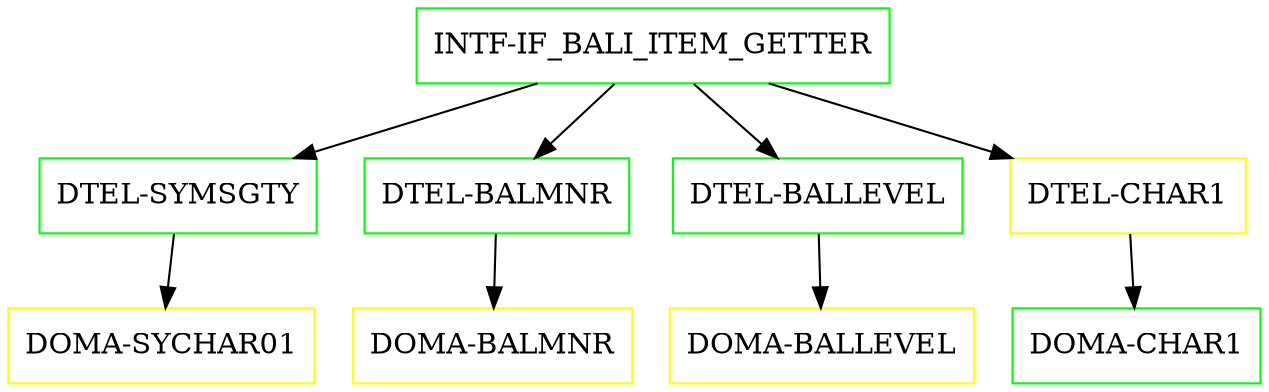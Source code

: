 digraph G {
  "INTF-IF_BALI_ITEM_GETTER" [shape=box,color=green];
  "DTEL-SYMSGTY" [shape=box,color=green,URL="./DTEL_SYMSGTY.html"];
  "DOMA-SYCHAR01" [shape=box,color=yellow,URL="./DOMA_SYCHAR01.html"];
  "DTEL-BALMNR" [shape=box,color=green,URL="./DTEL_BALMNR.html"];
  "DOMA-BALMNR" [shape=box,color=yellow,URL="./DOMA_BALMNR.html"];
  "DTEL-BALLEVEL" [shape=box,color=green,URL="./DTEL_BALLEVEL.html"];
  "DOMA-BALLEVEL" [shape=box,color=yellow,URL="./DOMA_BALLEVEL.html"];
  "DTEL-CHAR1" [shape=box,color=yellow,URL="./DTEL_CHAR1.html"];
  "DOMA-CHAR1" [shape=box,color=green,URL="./DOMA_CHAR1.html"];
  "INTF-IF_BALI_ITEM_GETTER" -> "DTEL-CHAR1";
  "INTF-IF_BALI_ITEM_GETTER" -> "DTEL-BALLEVEL";
  "INTF-IF_BALI_ITEM_GETTER" -> "DTEL-BALMNR";
  "INTF-IF_BALI_ITEM_GETTER" -> "DTEL-SYMSGTY";
  "DTEL-SYMSGTY" -> "DOMA-SYCHAR01";
  "DTEL-BALMNR" -> "DOMA-BALMNR";
  "DTEL-BALLEVEL" -> "DOMA-BALLEVEL";
  "DTEL-CHAR1" -> "DOMA-CHAR1";
}
